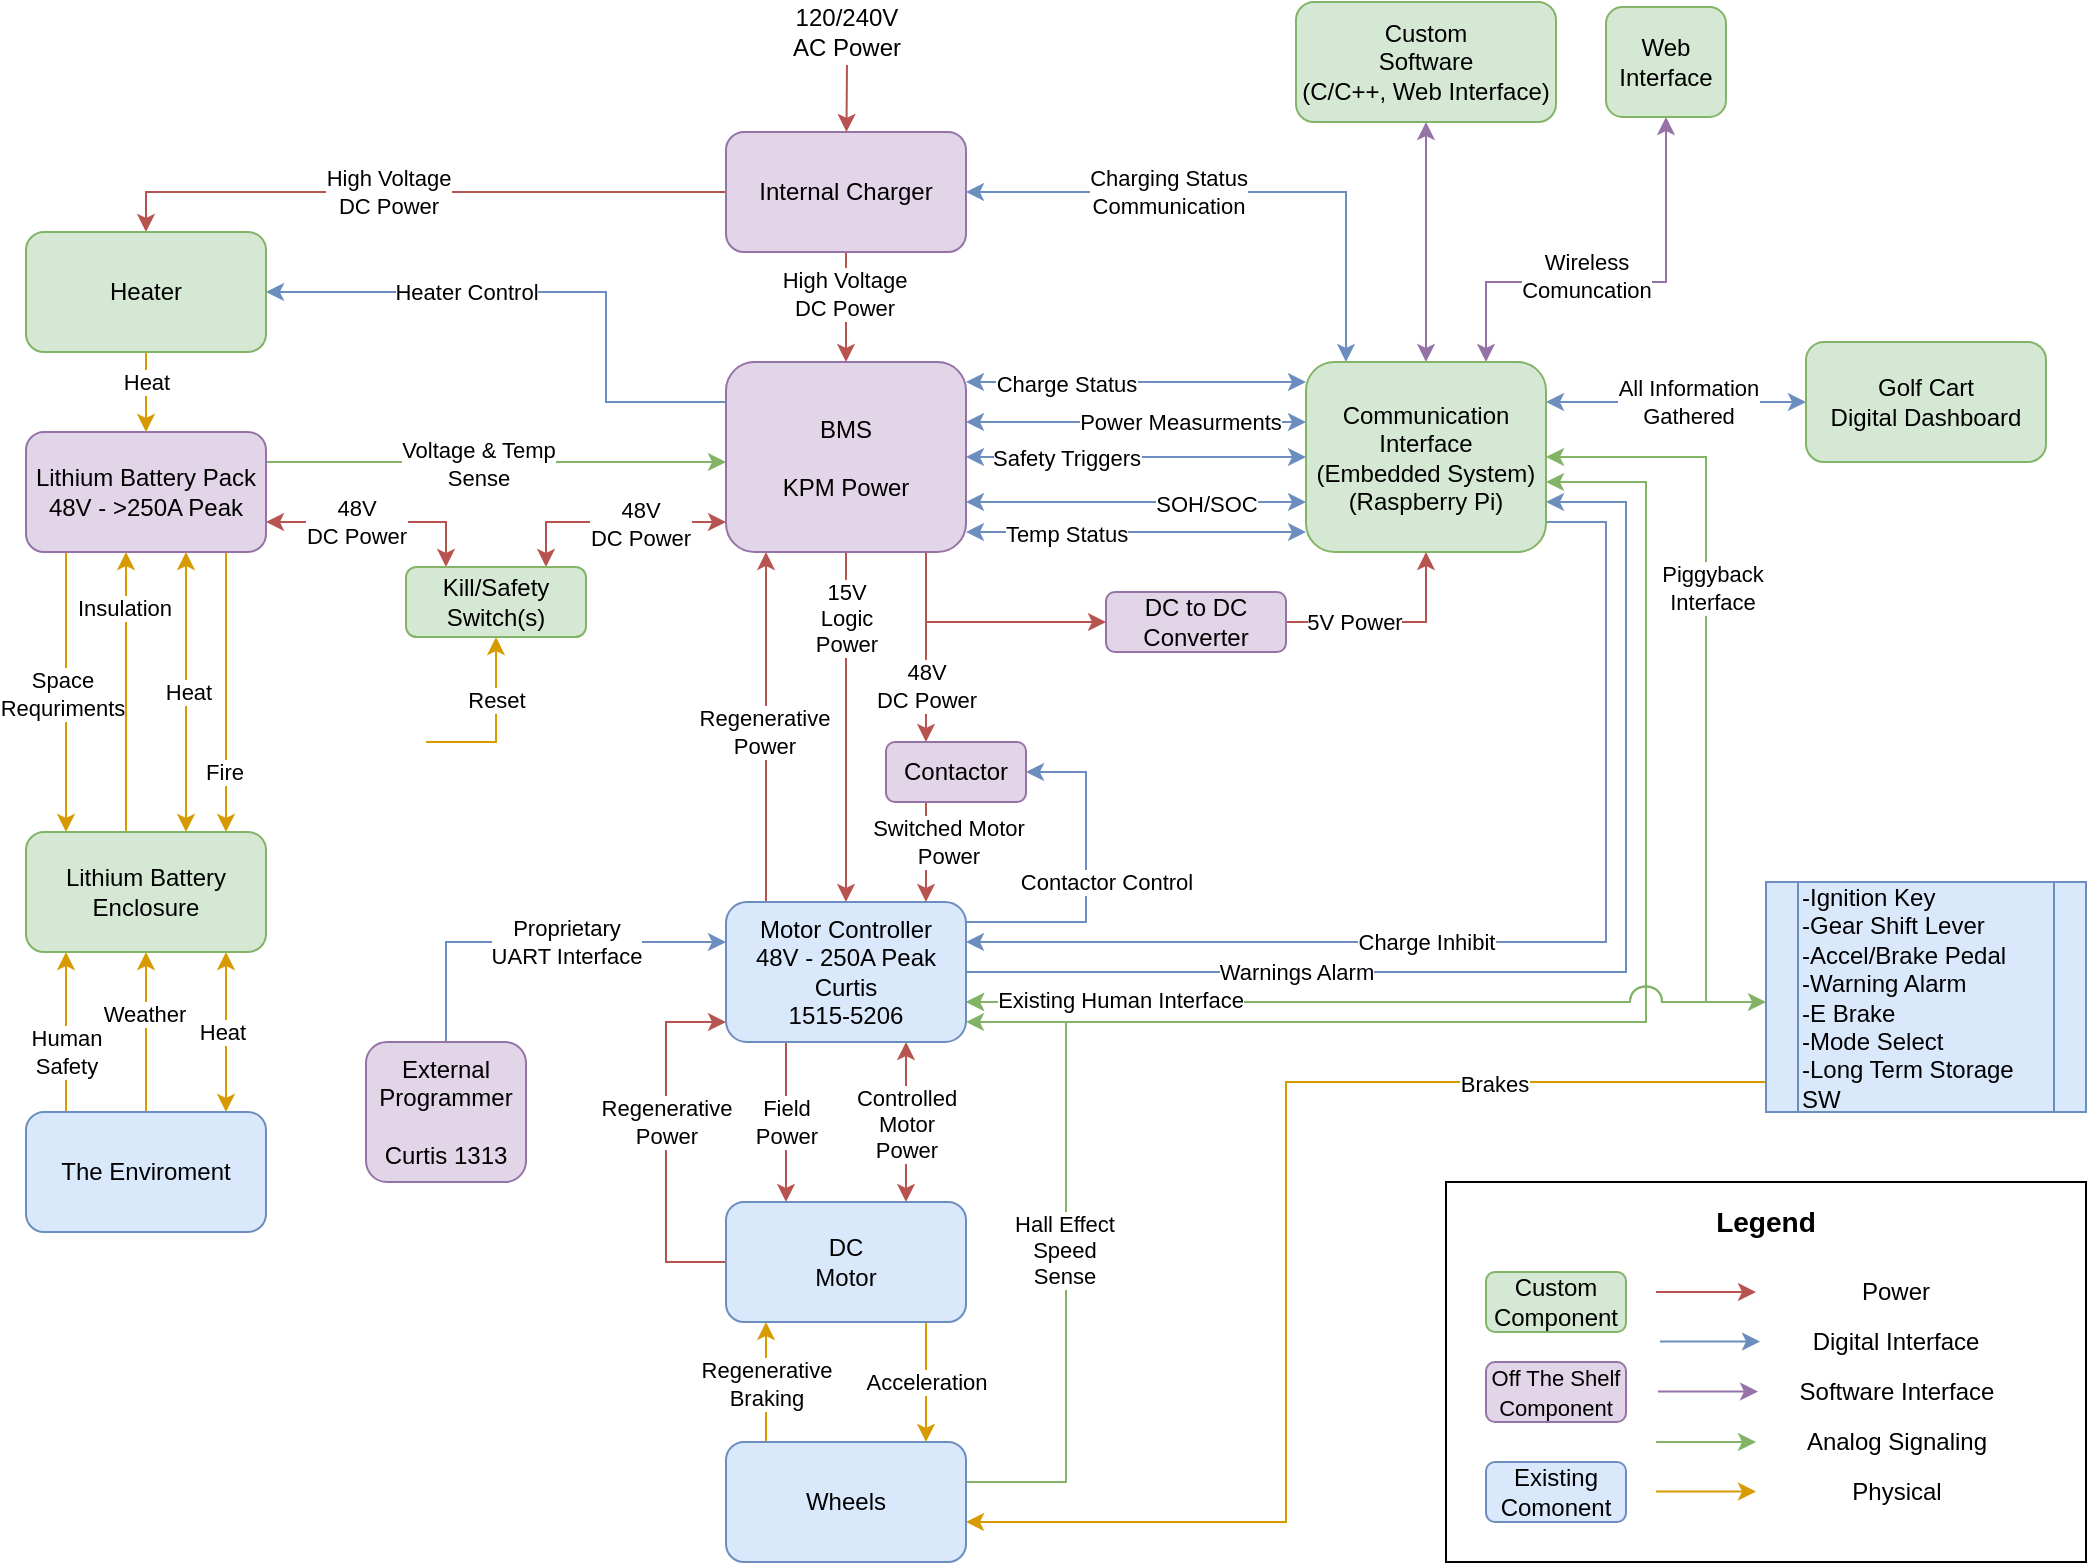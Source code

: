 <mxfile version="13.7.7" type="github">
  <diagram id="ME-UoCXOoVdlkanik7TO" name="Page-1">
    <mxGraphModel dx="1301" dy="871" grid="1" gridSize="10" guides="1" tooltips="1" connect="1" arrows="1" fold="1" page="1" pageScale="1" pageWidth="1100" pageHeight="850" math="0" shadow="0">
      <root>
        <mxCell id="0" />
        <mxCell id="1" parent="0" />
        <mxCell id="QsVYwnMpYBv8_TJirFqX-5" style="edgeStyle=orthogonalEdgeStyle;rounded=0;orthogonalLoop=1;jettySize=auto;html=1;startArrow=none;startFill=0;endArrow=classic;endFill=1;fillColor=#d5e8d4;strokeColor=#82b366;jumpStyle=arc;" parent="1" source="EkQ5oIYSsCIHXngzsfxw-46" target="GSqG7k4U5jTujWrdJpg2-13" edge="1">
          <mxGeometry relative="1" as="geometry">
            <Array as="points">
              <mxPoint x="590" y="810" />
              <mxPoint x="590" y="580" />
              <mxPoint x="880" y="580" />
              <mxPoint x="880" y="310" />
            </Array>
          </mxGeometry>
        </mxCell>
        <mxCell id="GSqG7k4U5jTujWrdJpg2-3" style="edgeStyle=orthogonalEdgeStyle;rounded=0;orthogonalLoop=1;jettySize=auto;html=1;startArrow=classic;startFill=1;fillColor=#f8cecc;strokeColor=#b85450;" parent="1" source="GSqG7k4U5jTujWrdJpg2-1" target="GSqG7k4U5jTujWrdJpg2-65" edge="1">
          <mxGeometry relative="1" as="geometry">
            <Array as="points">
              <mxPoint x="280" y="330" />
            </Array>
          </mxGeometry>
        </mxCell>
        <mxCell id="GSqG7k4U5jTujWrdJpg2-4" value="&lt;div&gt;48V&lt;/div&gt;&lt;div&gt;DC Power&lt;/div&gt;" style="edgeLabel;html=1;align=center;verticalAlign=middle;resizable=0;points=[];" parent="GSqG7k4U5jTujWrdJpg2-3" vertex="1" connectable="0">
          <mxGeometry x="-0.104" relative="1" as="geometry">
            <mxPoint x="-5.6" as="offset" />
          </mxGeometry>
        </mxCell>
        <mxCell id="GSqG7k4U5jTujWrdJpg2-5" style="edgeStyle=orthogonalEdgeStyle;rounded=0;orthogonalLoop=1;jettySize=auto;html=1;fillColor=#d5e8d4;strokeColor=#82b366;" parent="1" source="GSqG7k4U5jTujWrdJpg2-1" target="GSqG7k4U5jTujWrdJpg2-2" edge="1">
          <mxGeometry relative="1" as="geometry">
            <Array as="points">
              <mxPoint x="230" y="300" />
              <mxPoint x="230" y="300" />
            </Array>
            <mxPoint x="170" y="300" as="sourcePoint" />
            <mxPoint x="460" y="300" as="targetPoint" />
          </mxGeometry>
        </mxCell>
        <mxCell id="GSqG7k4U5jTujWrdJpg2-6" value="&lt;div&gt;Voltage &amp;amp; Temp &lt;br&gt;&lt;/div&gt;&lt;div&gt;Sense&lt;/div&gt;" style="edgeLabel;html=1;align=center;verticalAlign=middle;resizable=0;points=[];" parent="GSqG7k4U5jTujWrdJpg2-5" vertex="1" connectable="0">
          <mxGeometry x="-0.21" y="-1" relative="1" as="geometry">
            <mxPoint x="14.57" as="offset" />
          </mxGeometry>
        </mxCell>
        <mxCell id="GSqG7k4U5jTujWrdJpg2-7" style="edgeStyle=orthogonalEdgeStyle;rounded=0;orthogonalLoop=1;jettySize=auto;html=1;fillColor=#ffe6cc;strokeColor=#d79b00;startArrow=classic;startFill=1;" parent="1" source="GSqG7k4U5jTujWrdJpg2-1" target="GSqG7k4U5jTujWrdJpg2-11" edge="1">
          <mxGeometry relative="1" as="geometry">
            <mxPoint x="200" y="495" as="targetPoint" />
            <Array as="points">
              <mxPoint x="150" y="435" />
              <mxPoint x="150" y="435" />
            </Array>
          </mxGeometry>
        </mxCell>
        <mxCell id="GSqG7k4U5jTujWrdJpg2-8" value="Heat" style="edgeLabel;html=1;align=center;verticalAlign=middle;resizable=0;points=[];" parent="GSqG7k4U5jTujWrdJpg2-7" vertex="1" connectable="0">
          <mxGeometry x="-0.379" y="1" relative="1" as="geometry">
            <mxPoint y="26.57" as="offset" />
          </mxGeometry>
        </mxCell>
        <mxCell id="GSqG7k4U5jTujWrdJpg2-9" style="edgeStyle=orthogonalEdgeStyle;rounded=0;orthogonalLoop=1;jettySize=auto;html=1;fillColor=#ffe6cc;strokeColor=#d79b00;" parent="1" source="GSqG7k4U5jTujWrdJpg2-1" target="GSqG7k4U5jTujWrdJpg2-11" edge="1">
          <mxGeometry relative="1" as="geometry">
            <mxPoint x="100" y="475" as="targetPoint" />
            <Array as="points">
              <mxPoint x="90" y="435" />
              <mxPoint x="90" y="435" />
            </Array>
          </mxGeometry>
        </mxCell>
        <mxCell id="GSqG7k4U5jTujWrdJpg2-10" value="&lt;div&gt;Space&lt;/div&gt;&lt;div&gt;Requriments&lt;br&gt;&lt;/div&gt;" style="edgeLabel;html=1;align=center;verticalAlign=middle;resizable=0;points=[];" parent="GSqG7k4U5jTujWrdJpg2-9" vertex="1" connectable="0">
          <mxGeometry x="-0.689" y="-2" relative="1" as="geometry">
            <mxPoint y="48.29" as="offset" />
          </mxGeometry>
        </mxCell>
        <mxCell id="GSqG7k4U5jTujWrdJpg2-17" style="edgeStyle=orthogonalEdgeStyle;rounded=0;orthogonalLoop=1;jettySize=auto;html=1;startArrow=classic;startFill=1;endArrow=none;endFill=0;fillColor=#ffe6cc;strokeColor=#d79b00;" parent="1" source="GSqG7k4U5jTujWrdJpg2-1" target="GSqG7k4U5jTujWrdJpg2-11" edge="1">
          <mxGeometry relative="1" as="geometry">
            <Array as="points">
              <mxPoint x="120" y="445" />
              <mxPoint x="120" y="445" />
            </Array>
          </mxGeometry>
        </mxCell>
        <mxCell id="GSqG7k4U5jTujWrdJpg2-18" value="Insulation" style="edgeLabel;html=1;align=center;verticalAlign=middle;resizable=0;points=[];" parent="GSqG7k4U5jTujWrdJpg2-17" vertex="1" connectable="0">
          <mxGeometry x="-0.604" y="-1" relative="1" as="geometry">
            <mxPoint as="offset" />
          </mxGeometry>
        </mxCell>
        <mxCell id="3xZZkQ_043mxK-w47PND-4" style="edgeStyle=orthogonalEdgeStyle;rounded=0;orthogonalLoop=1;jettySize=auto;html=1;fillColor=#ffe6cc;strokeColor=#d79b00;" parent="1" source="GSqG7k4U5jTujWrdJpg2-1" target="GSqG7k4U5jTujWrdJpg2-11" edge="1">
          <mxGeometry relative="1" as="geometry">
            <Array as="points">
              <mxPoint x="170" y="425" />
              <mxPoint x="170" y="425" />
            </Array>
          </mxGeometry>
        </mxCell>
        <mxCell id="3xZZkQ_043mxK-w47PND-5" value="Fire" style="edgeLabel;html=1;align=center;verticalAlign=middle;resizable=0;points=[];" parent="3xZZkQ_043mxK-w47PND-4" vertex="1" connectable="0">
          <mxGeometry x="0.674" y="-1" relative="1" as="geometry">
            <mxPoint y="-7.5" as="offset" />
          </mxGeometry>
        </mxCell>
        <mxCell id="GSqG7k4U5jTujWrdJpg2-1" value="&lt;div&gt;Lithium Battery Pack&lt;/div&gt;&lt;div&gt;48V - &amp;gt;250A Peak&lt;br&gt;&lt;/div&gt;" style="rounded=1;whiteSpace=wrap;html=1;fillColor=#e1d5e7;strokeColor=#9673a6;" parent="1" vertex="1">
          <mxGeometry x="70" y="285" width="120" height="60" as="geometry" />
        </mxCell>
        <mxCell id="GSqG7k4U5jTujWrdJpg2-15" style="edgeStyle=orthogonalEdgeStyle;rounded=0;orthogonalLoop=1;jettySize=auto;html=1;startArrow=classic;startFill=1;fillColor=#dae8fc;strokeColor=#6c8ebf;" parent="1" source="GSqG7k4U5jTujWrdJpg2-2" target="GSqG7k4U5jTujWrdJpg2-13" edge="1">
          <mxGeometry relative="1" as="geometry">
            <Array as="points">
              <mxPoint x="650" y="260" />
              <mxPoint x="650" y="260" />
            </Array>
          </mxGeometry>
        </mxCell>
        <mxCell id="GSqG7k4U5jTujWrdJpg2-16" value="&lt;div&gt;Charge Status&lt;/div&gt;" style="edgeLabel;html=1;align=center;verticalAlign=middle;resizable=0;points=[];" parent="GSqG7k4U5jTujWrdJpg2-15" vertex="1" connectable="0">
          <mxGeometry x="-0.076" y="-1" relative="1" as="geometry">
            <mxPoint x="-28.5" as="offset" />
          </mxGeometry>
        </mxCell>
        <mxCell id="GSqG7k4U5jTujWrdJpg2-59" style="edgeStyle=orthogonalEdgeStyle;rounded=0;orthogonalLoop=1;jettySize=auto;html=1;startArrow=none;startFill=0;endArrow=classic;endFill=1;fillColor=#f8cecc;strokeColor=#b85450;" parent="1" source="GSqG7k4U5jTujWrdJpg2-2" target="GSqG7k4U5jTujWrdJpg2-57" edge="1">
          <mxGeometry relative="1" as="geometry">
            <Array as="points">
              <mxPoint x="520" y="380" />
            </Array>
          </mxGeometry>
        </mxCell>
        <mxCell id="EkQ5oIYSsCIHXngzsfxw-8" style="edgeStyle=orthogonalEdgeStyle;rounded=0;orthogonalLoop=1;jettySize=auto;html=1;startArrow=classic;startFill=1;fillColor=#dae8fc;strokeColor=#6c8ebf;" parent="1" source="GSqG7k4U5jTujWrdJpg2-2" target="GSqG7k4U5jTujWrdJpg2-13" edge="1">
          <mxGeometry relative="1" as="geometry">
            <Array as="points">
              <mxPoint x="610" y="280" />
              <mxPoint x="610" y="280" />
            </Array>
          </mxGeometry>
        </mxCell>
        <mxCell id="EkQ5oIYSsCIHXngzsfxw-9" value="Power Measurments" style="edgeLabel;html=1;align=center;verticalAlign=middle;resizable=0;points=[];" parent="EkQ5oIYSsCIHXngzsfxw-8" vertex="1" connectable="0">
          <mxGeometry x="0.141" relative="1" as="geometry">
            <mxPoint x="10" as="offset" />
          </mxGeometry>
        </mxCell>
        <mxCell id="EkQ5oIYSsCIHXngzsfxw-10" style="edgeStyle=orthogonalEdgeStyle;rounded=0;orthogonalLoop=1;jettySize=auto;html=1;startArrow=classic;startFill=1;fillColor=#dae8fc;strokeColor=#6c8ebf;" parent="1" source="GSqG7k4U5jTujWrdJpg2-2" target="GSqG7k4U5jTujWrdJpg2-13" edge="1">
          <mxGeometry relative="1" as="geometry">
            <Array as="points">
              <mxPoint x="640" y="298" />
              <mxPoint x="640" y="298" />
            </Array>
          </mxGeometry>
        </mxCell>
        <mxCell id="EkQ5oIYSsCIHXngzsfxw-11" value="Safety Triggers" style="edgeLabel;html=1;align=center;verticalAlign=middle;resizable=0;points=[];" parent="EkQ5oIYSsCIHXngzsfxw-10" vertex="1" connectable="0">
          <mxGeometry x="0.647" y="72" relative="1" as="geometry">
            <mxPoint x="-90" y="72" as="offset" />
          </mxGeometry>
        </mxCell>
        <mxCell id="EkQ5oIYSsCIHXngzsfxw-14" style="edgeStyle=orthogonalEdgeStyle;rounded=0;orthogonalLoop=1;jettySize=auto;html=1;startArrow=classic;startFill=1;fillColor=#dae8fc;strokeColor=#6c8ebf;" parent="1" source="GSqG7k4U5jTujWrdJpg2-2" target="GSqG7k4U5jTujWrdJpg2-13" edge="1">
          <mxGeometry relative="1" as="geometry">
            <Array as="points">
              <mxPoint x="630" y="335" />
              <mxPoint x="630" y="335" />
            </Array>
          </mxGeometry>
        </mxCell>
        <mxCell id="EkQ5oIYSsCIHXngzsfxw-15" value="Temp Status" style="edgeLabel;html=1;align=center;verticalAlign=middle;resizable=0;points=[];" parent="EkQ5oIYSsCIHXngzsfxw-14" vertex="1" connectable="0">
          <mxGeometry x="0.059" y="-53" relative="1" as="geometry">
            <mxPoint x="-40" y="-52" as="offset" />
          </mxGeometry>
        </mxCell>
        <mxCell id="QsVYwnMpYBv8_TJirFqX-13" style="edgeStyle=orthogonalEdgeStyle;rounded=0;jumpStyle=arc;orthogonalLoop=1;jettySize=auto;html=1;startArrow=none;startFill=0;endArrow=classic;endFill=1;fillColor=#f8cecc;strokeColor=#b85450;" parent="1" source="GSqG7k4U5jTujWrdJpg2-2" target="GSqG7k4U5jTujWrdJpg2-23" edge="1">
          <mxGeometry relative="1" as="geometry">
            <Array as="points">
              <mxPoint x="480" y="420" />
              <mxPoint x="480" y="420" />
            </Array>
          </mxGeometry>
        </mxCell>
        <mxCell id="QsVYwnMpYBv8_TJirFqX-14" value="&lt;div&gt;15V&lt;br&gt;&lt;/div&gt;&lt;div&gt;Logic&lt;/div&gt;&lt;div&gt;Power&lt;br&gt;&lt;/div&gt;" style="edgeLabel;html=1;align=center;verticalAlign=middle;resizable=0;points=[];" parent="QsVYwnMpYBv8_TJirFqX-13" vertex="1" connectable="0">
          <mxGeometry x="0.253" y="-1" relative="1" as="geometry">
            <mxPoint x="1" y="-77" as="offset" />
          </mxGeometry>
        </mxCell>
        <mxCell id="QsVYwnMpYBv8_TJirFqX-25" style="edgeStyle=orthogonalEdgeStyle;rounded=0;jumpStyle=arc;orthogonalLoop=1;jettySize=auto;html=1;startArrow=none;startFill=0;endArrow=classic;endFill=1;fillColor=#dae8fc;strokeColor=#6c8ebf;" parent="1" source="GSqG7k4U5jTujWrdJpg2-2" target="3xZZkQ_043mxK-w47PND-6" edge="1">
          <mxGeometry relative="1" as="geometry">
            <Array as="points">
              <mxPoint x="360" y="270" />
              <mxPoint x="360" y="215" />
            </Array>
          </mxGeometry>
        </mxCell>
        <mxCell id="QsVYwnMpYBv8_TJirFqX-26" value="Heater Control" style="edgeLabel;html=1;align=center;verticalAlign=middle;resizable=0;points=[];" parent="QsVYwnMpYBv8_TJirFqX-25" vertex="1" connectable="0">
          <mxGeometry x="-0.081" y="-1" relative="1" as="geometry">
            <mxPoint x="-54" y="1" as="offset" />
          </mxGeometry>
        </mxCell>
        <mxCell id="GSqG7k4U5jTujWrdJpg2-2" value="&lt;div&gt;BMS&lt;/div&gt;&lt;div&gt;&lt;br&gt;&lt;/div&gt;&lt;div&gt;KPM Power&lt;br&gt;&lt;/div&gt;" style="rounded=1;whiteSpace=wrap;html=1;fillColor=#e1d5e7;strokeColor=#9673a6;" parent="1" vertex="1">
          <mxGeometry x="420" y="250" width="120" height="95" as="geometry" />
        </mxCell>
        <mxCell id="GSqG7k4U5jTujWrdJpg2-61" style="edgeStyle=orthogonalEdgeStyle;rounded=0;orthogonalLoop=1;jettySize=auto;html=1;startArrow=classic;startFill=1;endArrow=classic;endFill=1;fillColor=#ffe6cc;strokeColor=#d79b00;" parent="1" source="GSqG7k4U5jTujWrdJpg2-11" target="GSqG7k4U5jTujWrdJpg2-60" edge="1">
          <mxGeometry relative="1" as="geometry">
            <Array as="points">
              <mxPoint x="170" y="585" />
              <mxPoint x="170" y="585" />
            </Array>
          </mxGeometry>
        </mxCell>
        <mxCell id="GSqG7k4U5jTujWrdJpg2-62" value="Heat" style="edgeLabel;html=1;align=center;verticalAlign=middle;resizable=0;points=[];" parent="GSqG7k4U5jTujWrdJpg2-61" vertex="1" connectable="0">
          <mxGeometry x="0.254" y="-2" relative="1" as="geometry">
            <mxPoint y="-10.34" as="offset" />
          </mxGeometry>
        </mxCell>
        <mxCell id="GSqG7k4U5jTujWrdJpg2-11" value="&lt;div&gt;Lithium Battery&lt;/div&gt;&lt;div&gt;Enclosure&lt;br&gt;&lt;/div&gt;" style="rounded=1;whiteSpace=wrap;html=1;fillColor=#d5e8d4;strokeColor=#82b366;" parent="1" vertex="1">
          <mxGeometry x="70" y="485" width="120" height="60" as="geometry" />
        </mxCell>
        <mxCell id="GSqG7k4U5jTujWrdJpg2-14" style="edgeStyle=orthogonalEdgeStyle;rounded=0;orthogonalLoop=1;jettySize=auto;html=1;fillColor=#f8cecc;strokeColor=#b85450;" parent="1" source="GSqG7k4U5jTujWrdJpg2-12" target="GSqG7k4U5jTujWrdJpg2-2" edge="1">
          <mxGeometry relative="1" as="geometry" />
        </mxCell>
        <mxCell id="GSqG7k4U5jTujWrdJpg2-19" value="&lt;div&gt;High Voltage&lt;/div&gt;&lt;div&gt;DC Power&lt;/div&gt;" style="edgeLabel;html=1;align=center;verticalAlign=middle;resizable=0;points=[];" parent="GSqG7k4U5jTujWrdJpg2-14" vertex="1" connectable="0">
          <mxGeometry x="-0.235" y="-1" relative="1" as="geometry">
            <mxPoint as="offset" />
          </mxGeometry>
        </mxCell>
        <mxCell id="GSqG7k4U5jTujWrdJpg2-30" style="edgeStyle=orthogonalEdgeStyle;rounded=0;orthogonalLoop=1;jettySize=auto;html=1;startArrow=classic;startFill=1;endArrow=classic;endFill=1;fillColor=#dae8fc;strokeColor=#6c8ebf;" parent="1" source="GSqG7k4U5jTujWrdJpg2-12" target="GSqG7k4U5jTujWrdJpg2-13" edge="1">
          <mxGeometry relative="1" as="geometry">
            <Array as="points">
              <mxPoint x="730" y="165" />
            </Array>
          </mxGeometry>
        </mxCell>
        <mxCell id="GSqG7k4U5jTujWrdJpg2-31" value="&lt;div&gt;Charging Status&lt;/div&gt;&lt;div&gt;Communication&lt;br&gt;&lt;/div&gt;" style="edgeLabel;html=1;align=center;verticalAlign=middle;resizable=0;points=[];" parent="GSqG7k4U5jTujWrdJpg2-30" vertex="1" connectable="0">
          <mxGeometry x="-0.264" relative="1" as="geometry">
            <mxPoint as="offset" />
          </mxGeometry>
        </mxCell>
        <mxCell id="3xZZkQ_043mxK-w47PND-7" style="edgeStyle=orthogonalEdgeStyle;rounded=0;orthogonalLoop=1;jettySize=auto;html=1;entryX=0.5;entryY=0;entryDx=0;entryDy=0;fillColor=#f8cecc;strokeColor=#b85450;" parent="1" source="GSqG7k4U5jTujWrdJpg2-12" target="3xZZkQ_043mxK-w47PND-6" edge="1">
          <mxGeometry relative="1" as="geometry" />
        </mxCell>
        <mxCell id="3xZZkQ_043mxK-w47PND-10" value="&lt;div&gt;High Voltage&lt;/div&gt;&lt;div&gt;DC Power&lt;br&gt;&lt;/div&gt;" style="edgeLabel;html=1;align=center;verticalAlign=middle;resizable=0;points=[];" parent="3xZZkQ_043mxK-w47PND-7" vertex="1" connectable="0">
          <mxGeometry x="0.093" relative="1" as="geometry">
            <mxPoint as="offset" />
          </mxGeometry>
        </mxCell>
        <mxCell id="GSqG7k4U5jTujWrdJpg2-12" value="&lt;div&gt;Internal Charger&lt;/div&gt;" style="rounded=1;whiteSpace=wrap;html=1;fillColor=#e1d5e7;strokeColor=#9673a6;glass=0;sketch=0;" parent="1" vertex="1">
          <mxGeometry x="420" y="135" width="120" height="60" as="geometry" />
        </mxCell>
        <mxCell id="GSqG7k4U5jTujWrdJpg2-21" style="edgeStyle=orthogonalEdgeStyle;rounded=0;orthogonalLoop=1;jettySize=auto;html=1;startArrow=none;startFill=0;endArrow=classic;endFill=1;fillColor=#dae8fc;strokeColor=#6c8ebf;" parent="1" source="GSqG7k4U5jTujWrdJpg2-13" target="GSqG7k4U5jTujWrdJpg2-23" edge="1">
          <mxGeometry relative="1" as="geometry">
            <Array as="points">
              <mxPoint x="860" y="330" />
              <mxPoint x="860" y="540" />
            </Array>
            <mxPoint x="960" y="260" as="targetPoint" />
          </mxGeometry>
        </mxCell>
        <mxCell id="GSqG7k4U5jTujWrdJpg2-22" value="&lt;div&gt;Charge Inhibit&lt;br&gt;&lt;/div&gt;" style="edgeLabel;html=1;align=center;verticalAlign=middle;resizable=0;points=[];" parent="GSqG7k4U5jTujWrdJpg2-21" vertex="1" connectable="0">
          <mxGeometry x="-0.086" relative="1" as="geometry">
            <mxPoint x="-74.14" y="-0.03" as="offset" />
          </mxGeometry>
        </mxCell>
        <mxCell id="GSqG7k4U5jTujWrdJpg2-38" style="edgeStyle=orthogonalEdgeStyle;rounded=0;orthogonalLoop=1;jettySize=auto;html=1;startArrow=classic;startFill=1;endArrow=classic;endFill=1;fillColor=#e1d5e7;strokeColor=#9673a6;" parent="1" source="GSqG7k4U5jTujWrdJpg2-13" target="GSqG7k4U5jTujWrdJpg2-39" edge="1">
          <mxGeometry relative="1" as="geometry">
            <mxPoint x="770" y="105" as="targetPoint" />
            <Array as="points">
              <mxPoint x="770" y="235" />
              <mxPoint x="770" y="235" />
            </Array>
          </mxGeometry>
        </mxCell>
        <mxCell id="EkQ5oIYSsCIHXngzsfxw-12" style="edgeStyle=orthogonalEdgeStyle;rounded=0;orthogonalLoop=1;jettySize=auto;html=1;startArrow=classic;startFill=1;fillColor=#dae8fc;strokeColor=#6c8ebf;" parent="1" source="GSqG7k4U5jTujWrdJpg2-13" target="GSqG7k4U5jTujWrdJpg2-2" edge="1">
          <mxGeometry relative="1" as="geometry">
            <Array as="points">
              <mxPoint x="630" y="320" />
              <mxPoint x="630" y="320" />
            </Array>
          </mxGeometry>
        </mxCell>
        <mxCell id="EkQ5oIYSsCIHXngzsfxw-13" value="SOH/SOC" style="edgeLabel;html=1;align=center;verticalAlign=middle;resizable=0;points=[];" parent="EkQ5oIYSsCIHXngzsfxw-12" vertex="1" connectable="0">
          <mxGeometry x="0.218" y="1" relative="1" as="geometry">
            <mxPoint x="53.5" as="offset" />
          </mxGeometry>
        </mxCell>
        <mxCell id="EkQ5oIYSsCIHXngzsfxw-21" style="edgeStyle=orthogonalEdgeStyle;rounded=0;orthogonalLoop=1;jettySize=auto;html=1;startArrow=classic;startFill=1;fillColor=#dae8fc;strokeColor=#6c8ebf;endArrow=none;endFill=0;" parent="1" source="GSqG7k4U5jTujWrdJpg2-13" target="GSqG7k4U5jTujWrdJpg2-23" edge="1">
          <mxGeometry relative="1" as="geometry">
            <Array as="points">
              <mxPoint x="870" y="320" />
              <mxPoint x="870" y="555" />
            </Array>
            <mxPoint x="960" y="280" as="targetPoint" />
          </mxGeometry>
        </mxCell>
        <mxCell id="EkQ5oIYSsCIHXngzsfxw-22" value="Warnings Alarm" style="edgeLabel;html=1;align=center;verticalAlign=middle;resizable=0;points=[];" parent="EkQ5oIYSsCIHXngzsfxw-21" vertex="1" connectable="0">
          <mxGeometry x="0.231" relative="1" as="geometry">
            <mxPoint x="-67.72" as="offset" />
          </mxGeometry>
        </mxCell>
        <mxCell id="QsVYwnMpYBv8_TJirFqX-15" style="edgeStyle=orthogonalEdgeStyle;rounded=0;jumpStyle=arc;orthogonalLoop=1;jettySize=auto;html=1;startArrow=classic;startFill=1;endArrow=classic;endFill=1;fillColor=#e1d5e7;strokeColor=#9673a6;" parent="1" source="GSqG7k4U5jTujWrdJpg2-13" target="QsVYwnMpYBv8_TJirFqX-16" edge="1">
          <mxGeometry relative="1" as="geometry">
            <mxPoint x="810" y="150" as="targetPoint" />
            <Array as="points">
              <mxPoint x="800" y="210" />
              <mxPoint x="890" y="210" />
            </Array>
          </mxGeometry>
        </mxCell>
        <mxCell id="QsVYwnMpYBv8_TJirFqX-17" value="&lt;div&gt;Wireless&lt;/div&gt;&lt;div&gt;Comuncation&lt;br&gt;&lt;/div&gt;" style="edgeLabel;html=1;align=center;verticalAlign=middle;resizable=0;points=[];" parent="QsVYwnMpYBv8_TJirFqX-15" vertex="1" connectable="0">
          <mxGeometry x="-0.225" y="3" relative="1" as="geometry">
            <mxPoint x="7.53" as="offset" />
          </mxGeometry>
        </mxCell>
        <mxCell id="QsVYwnMpYBv8_TJirFqX-23" style="edgeStyle=orthogonalEdgeStyle;rounded=0;jumpStyle=arc;orthogonalLoop=1;jettySize=auto;html=1;startArrow=classic;startFill=1;endArrow=classic;endFill=1;fillColor=#d5e8d4;strokeColor=#82b366;jumpSize=16;" parent="1" source="GSqG7k4U5jTujWrdJpg2-13" target="GSqG7k4U5jTujWrdJpg2-23" edge="1">
          <mxGeometry relative="1" as="geometry">
            <Array as="points">
              <mxPoint x="910" y="297" />
              <mxPoint x="910" y="570" />
            </Array>
          </mxGeometry>
        </mxCell>
        <mxCell id="QsVYwnMpYBv8_TJirFqX-24" value="&lt;div&gt;Piggyback&lt;/div&gt;&lt;div&gt;Interface&lt;br&gt;&lt;/div&gt;" style="edgeLabel;html=1;align=center;verticalAlign=middle;resizable=0;points=[];" parent="QsVYwnMpYBv8_TJirFqX-23" vertex="1" connectable="0">
          <mxGeometry x="-0.138" y="1" relative="1" as="geometry">
            <mxPoint x="1.72" y="-166.71" as="offset" />
          </mxGeometry>
        </mxCell>
        <mxCell id="QsVYwnMpYBv8_TJirFqX-27" style="edgeStyle=orthogonalEdgeStyle;rounded=0;jumpStyle=arc;orthogonalLoop=1;jettySize=auto;html=1;startArrow=classic;startFill=1;endArrow=classic;endFill=1;fillColor=#dae8fc;strokeColor=#6c8ebf;" parent="1" source="GSqG7k4U5jTujWrdJpg2-13" target="QsVYwnMpYBv8_TJirFqX-28" edge="1">
          <mxGeometry relative="1" as="geometry">
            <mxPoint x="960" y="270" as="targetPoint" />
            <Array as="points">
              <mxPoint x="870" y="270" />
              <mxPoint x="870" y="270" />
            </Array>
          </mxGeometry>
        </mxCell>
        <mxCell id="QsVYwnMpYBv8_TJirFqX-30" value="&lt;div&gt;All Information&lt;/div&gt;&lt;div&gt;Gathered&lt;br&gt;&lt;/div&gt;" style="edgeLabel;html=1;align=center;verticalAlign=middle;resizable=0;points=[];" parent="QsVYwnMpYBv8_TJirFqX-27" vertex="1" connectable="0">
          <mxGeometry x="-0.303" y="-2" relative="1" as="geometry">
            <mxPoint x="25" y="-2" as="offset" />
          </mxGeometry>
        </mxCell>
        <mxCell id="GSqG7k4U5jTujWrdJpg2-13" value="&lt;div&gt;Communication Interface&lt;/div&gt;&lt;div&gt;(Embedded System)&lt;/div&gt;&lt;div&gt;(Raspberry Pi) &lt;br&gt;&lt;/div&gt;" style="rounded=1;whiteSpace=wrap;html=1;fillColor=#d5e8d4;strokeColor=#82b366;" parent="1" vertex="1">
          <mxGeometry x="710" y="250" width="120" height="95" as="geometry" />
        </mxCell>
        <mxCell id="GSqG7k4U5jTujWrdJpg2-24" style="edgeStyle=orthogonalEdgeStyle;rounded=0;orthogonalLoop=1;jettySize=auto;html=1;startArrow=classic;startFill=1;endArrow=none;endFill=0;fillColor=#f8cecc;strokeColor=#b85450;" parent="1" source="QsVYwnMpYBv8_TJirFqX-10" edge="1">
          <mxGeometry relative="1" as="geometry">
            <Array as="points">
              <mxPoint x="520" y="430" />
              <mxPoint x="520" y="430" />
            </Array>
            <mxPoint x="520" y="460" as="sourcePoint" />
            <mxPoint x="520" y="380" as="targetPoint" />
          </mxGeometry>
        </mxCell>
        <mxCell id="GSqG7k4U5jTujWrdJpg2-25" value="&lt;div&gt;48V&lt;/div&gt;&lt;div&gt;DC Power&lt;/div&gt;" style="edgeLabel;html=1;align=center;verticalAlign=middle;resizable=0;points=[];" parent="GSqG7k4U5jTujWrdJpg2-24" vertex="1" connectable="0">
          <mxGeometry x="-0.328" y="3" relative="1" as="geometry">
            <mxPoint x="3" y="-7.86" as="offset" />
          </mxGeometry>
        </mxCell>
        <mxCell id="GSqG7k4U5jTujWrdJpg2-28" value="" style="edgeStyle=orthogonalEdgeStyle;rounded=0;orthogonalLoop=1;jettySize=auto;html=1;startArrow=classic;startFill=1;endArrow=classic;endFill=1;fillColor=#f8cecc;strokeColor=#b85450;" parent="1" source="GSqG7k4U5jTujWrdJpg2-23" target="GSqG7k4U5jTujWrdJpg2-27" edge="1">
          <mxGeometry relative="1" as="geometry">
            <Array as="points">
              <mxPoint x="510" y="660" />
              <mxPoint x="510" y="660" />
            </Array>
          </mxGeometry>
        </mxCell>
        <mxCell id="GSqG7k4U5jTujWrdJpg2-29" value="&lt;div&gt;Controlled&lt;br&gt;&lt;/div&gt;&lt;div&gt;Motor&lt;/div&gt;&lt;div&gt;Power&lt;/div&gt;" style="edgeLabel;html=1;align=center;verticalAlign=middle;resizable=0;points=[];" parent="GSqG7k4U5jTujWrdJpg2-28" vertex="1" connectable="0">
          <mxGeometry x="-0.266" relative="1" as="geometry">
            <mxPoint y="10.86" as="offset" />
          </mxGeometry>
        </mxCell>
        <mxCell id="EkQ5oIYSsCIHXngzsfxw-42" style="edgeStyle=orthogonalEdgeStyle;rounded=0;sketch=0;orthogonalLoop=1;jettySize=auto;html=1;startArrow=none;startFill=0;endArrow=classic;endFill=1;fillColor=#f8cecc;strokeColor=#b85450;" parent="1" source="GSqG7k4U5jTujWrdJpg2-23" target="GSqG7k4U5jTujWrdJpg2-2" edge="1">
          <mxGeometry relative="1" as="geometry">
            <Array as="points">
              <mxPoint x="440" y="400" />
              <mxPoint x="440" y="400" />
            </Array>
          </mxGeometry>
        </mxCell>
        <mxCell id="EkQ5oIYSsCIHXngzsfxw-43" value="&lt;div&gt;Regenerative&lt;/div&gt;&lt;div&gt;Power&lt;br&gt;&lt;/div&gt;" style="edgeLabel;html=1;align=center;verticalAlign=middle;resizable=0;points=[];" parent="EkQ5oIYSsCIHXngzsfxw-42" vertex="1" connectable="0">
          <mxGeometry x="-0.077" y="3" relative="1" as="geometry">
            <mxPoint x="1.97" y="-4.66" as="offset" />
          </mxGeometry>
        </mxCell>
        <mxCell id="QsVYwnMpYBv8_TJirFqX-7" style="edgeStyle=orthogonalEdgeStyle;rounded=0;jumpStyle=arc;orthogonalLoop=1;jettySize=auto;html=1;startArrow=none;startFill=0;endArrow=classic;endFill=1;fillColor=#f8cecc;strokeColor=#b85450;" parent="1" source="GSqG7k4U5jTujWrdJpg2-23" target="GSqG7k4U5jTujWrdJpg2-27" edge="1">
          <mxGeometry relative="1" as="geometry">
            <Array as="points">
              <mxPoint x="450" y="650" />
              <mxPoint x="450" y="650" />
            </Array>
          </mxGeometry>
        </mxCell>
        <mxCell id="QsVYwnMpYBv8_TJirFqX-9" value="&lt;div&gt;Field&lt;/div&gt;&lt;div&gt;Power&lt;/div&gt;" style="edgeLabel;html=1;align=center;verticalAlign=middle;resizable=0;points=[];" parent="QsVYwnMpYBv8_TJirFqX-7" vertex="1" connectable="0">
          <mxGeometry x="-0.36" relative="1" as="geometry">
            <mxPoint y="14.29" as="offset" />
          </mxGeometry>
        </mxCell>
        <mxCell id="QsVYwnMpYBv8_TJirFqX-18" style="edgeStyle=orthogonalEdgeStyle;rounded=0;jumpStyle=arc;orthogonalLoop=1;jettySize=auto;html=1;entryX=1;entryY=0.5;entryDx=0;entryDy=0;startArrow=none;startFill=0;endArrow=classic;endFill=1;fillColor=#dae8fc;strokeColor=#6c8ebf;" parent="1" source="GSqG7k4U5jTujWrdJpg2-23" target="QsVYwnMpYBv8_TJirFqX-10" edge="1">
          <mxGeometry relative="1" as="geometry">
            <Array as="points">
              <mxPoint x="600" y="530" />
              <mxPoint x="600" y="455" />
            </Array>
          </mxGeometry>
        </mxCell>
        <mxCell id="QsVYwnMpYBv8_TJirFqX-19" value="Contactor Control" style="edgeLabel;html=1;align=center;verticalAlign=middle;resizable=0;points=[];" parent="QsVYwnMpYBv8_TJirFqX-18" vertex="1" connectable="0">
          <mxGeometry x="-0.303" y="-2" relative="1" as="geometry">
            <mxPoint x="12.29" y="-22" as="offset" />
          </mxGeometry>
        </mxCell>
        <mxCell id="GSqG7k4U5jTujWrdJpg2-23" value="&lt;div&gt;Motor Controller&lt;/div&gt;&lt;div&gt;48V - 250A Peak&lt;br&gt;&lt;/div&gt;&lt;div&gt;Curtis&lt;/div&gt;&lt;div&gt;1515-5206&lt;br&gt;&lt;/div&gt;" style="rounded=1;whiteSpace=wrap;html=1;fillColor=#dae8fc;strokeColor=#6c8ebf;" parent="1" vertex="1">
          <mxGeometry x="420" y="520" width="120" height="70" as="geometry" />
        </mxCell>
        <mxCell id="EkQ5oIYSsCIHXngzsfxw-36" style="edgeStyle=orthogonalEdgeStyle;rounded=0;sketch=0;orthogonalLoop=1;jettySize=auto;html=1;startArrow=classic;startFill=1;fillColor=#ffe6cc;strokeColor=#d79b00;endArrow=none;endFill=0;" parent="1" source="GSqG7k4U5jTujWrdJpg2-27" target="EkQ5oIYSsCIHXngzsfxw-46" edge="1">
          <mxGeometry relative="1" as="geometry">
            <Array as="points">
              <mxPoint x="440" y="750" />
              <mxPoint x="440" y="750" />
            </Array>
          </mxGeometry>
        </mxCell>
        <mxCell id="EkQ5oIYSsCIHXngzsfxw-40" value="&lt;div&gt;Regenerative&lt;/div&gt;&lt;div&gt;Braking&lt;br&gt;&lt;/div&gt;" style="edgeLabel;html=1;align=center;verticalAlign=middle;resizable=0;points=[];" parent="EkQ5oIYSsCIHXngzsfxw-36" vertex="1" connectable="0">
          <mxGeometry x="-0.245" relative="1" as="geometry">
            <mxPoint y="8" as="offset" />
          </mxGeometry>
        </mxCell>
        <mxCell id="EkQ5oIYSsCIHXngzsfxw-37" style="edgeStyle=orthogonalEdgeStyle;rounded=0;sketch=0;orthogonalLoop=1;jettySize=auto;html=1;startArrow=none;startFill=0;fillColor=#ffe6cc;strokeColor=#d79b00;endArrow=classic;endFill=1;" parent="1" source="GSqG7k4U5jTujWrdJpg2-27" target="EkQ5oIYSsCIHXngzsfxw-46" edge="1">
          <mxGeometry relative="1" as="geometry">
            <Array as="points">
              <mxPoint x="520" y="750" />
              <mxPoint x="520" y="750" />
            </Array>
          </mxGeometry>
        </mxCell>
        <mxCell id="EkQ5oIYSsCIHXngzsfxw-39" value="Acceleration" style="edgeLabel;html=1;align=center;verticalAlign=middle;resizable=0;points=[];" parent="EkQ5oIYSsCIHXngzsfxw-37" vertex="1" connectable="0">
          <mxGeometry x="-0.108" y="-2" relative="1" as="geometry">
            <mxPoint x="1.97" y="3.14" as="offset" />
          </mxGeometry>
        </mxCell>
        <mxCell id="EkQ5oIYSsCIHXngzsfxw-44" style="edgeStyle=orthogonalEdgeStyle;rounded=0;sketch=0;orthogonalLoop=1;jettySize=auto;html=1;startArrow=none;startFill=0;endArrow=classic;endFill=1;fillColor=#f8cecc;strokeColor=#b85450;" parent="1" source="GSqG7k4U5jTujWrdJpg2-27" target="GSqG7k4U5jTujWrdJpg2-23" edge="1">
          <mxGeometry relative="1" as="geometry">
            <Array as="points">
              <mxPoint x="390" y="700" />
              <mxPoint x="390" y="580" />
            </Array>
          </mxGeometry>
        </mxCell>
        <mxCell id="EkQ5oIYSsCIHXngzsfxw-45" value="&lt;div&gt;Regenerative&lt;/div&gt;&lt;div&gt;Power&lt;br&gt;&lt;/div&gt;" style="edgeLabel;html=1;align=center;verticalAlign=middle;resizable=0;points=[];" parent="EkQ5oIYSsCIHXngzsfxw-44" vertex="1" connectable="0">
          <mxGeometry x="0.31" relative="1" as="geometry">
            <mxPoint y="17.57" as="offset" />
          </mxGeometry>
        </mxCell>
        <mxCell id="GSqG7k4U5jTujWrdJpg2-27" value="&lt;div&gt;DC&lt;br&gt;&lt;/div&gt;&lt;div&gt;Motor&lt;/div&gt;" style="rounded=1;whiteSpace=wrap;html=1;fillColor=#dae8fc;strokeColor=#6c8ebf;" parent="1" vertex="1">
          <mxGeometry x="420" y="670" width="120" height="60" as="geometry" />
        </mxCell>
        <mxCell id="EkQ5oIYSsCIHXngzsfxw-30" style="edgeStyle=orthogonalEdgeStyle;rounded=0;orthogonalLoop=1;jettySize=auto;html=1;startArrow=classic;startFill=1;fillColor=#d5e8d4;strokeColor=#82b366;jumpStyle=arc;jumpSize=16;" parent="1" source="GSqG7k4U5jTujWrdJpg2-23" target="EkQ5oIYSsCIHXngzsfxw-29" edge="1">
          <mxGeometry relative="1" as="geometry">
            <mxPoint x="790" y="492.514" as="sourcePoint" />
            <Array as="points">
              <mxPoint x="740" y="570" />
              <mxPoint x="740" y="570" />
            </Array>
          </mxGeometry>
        </mxCell>
        <mxCell id="QsVYwnMpYBv8_TJirFqX-4" value="&lt;div&gt;Existing Human Interface&lt;br&gt;&lt;/div&gt;" style="edgeLabel;html=1;align=center;verticalAlign=middle;resizable=0;points=[];" parent="EkQ5oIYSsCIHXngzsfxw-30" vertex="1" connectable="0">
          <mxGeometry x="-0.355" relative="1" as="geometry">
            <mxPoint x="-52.14" y="-1" as="offset" />
          </mxGeometry>
        </mxCell>
        <mxCell id="GSqG7k4U5jTujWrdJpg2-39" value="&lt;div&gt;Custom&lt;br&gt;&lt;/div&gt;&lt;div&gt;Software&lt;/div&gt;&lt;div&gt;(C/C++, Web Interface)&lt;br&gt;&lt;/div&gt;" style="rounded=1;whiteSpace=wrap;html=1;fillColor=#d5e8d4;strokeColor=#82b366;" parent="1" vertex="1">
          <mxGeometry x="705" y="70" width="130" height="60" as="geometry" />
        </mxCell>
        <mxCell id="GSqG7k4U5jTujWrdJpg2-58" style="edgeStyle=orthogonalEdgeStyle;rounded=0;orthogonalLoop=1;jettySize=auto;html=1;startArrow=none;startFill=0;endArrow=classic;endFill=1;fillColor=#f8cecc;strokeColor=#b85450;" parent="1" source="GSqG7k4U5jTujWrdJpg2-57" target="GSqG7k4U5jTujWrdJpg2-13" edge="1">
          <mxGeometry relative="1" as="geometry">
            <Array as="points">
              <mxPoint x="770" y="380" />
            </Array>
          </mxGeometry>
        </mxCell>
        <mxCell id="3xZZkQ_043mxK-w47PND-1" value="&lt;div&gt;5V Power&lt;br&gt;&lt;/div&gt;" style="edgeLabel;html=1;align=center;verticalAlign=middle;resizable=0;points=[];" parent="GSqG7k4U5jTujWrdJpg2-58" vertex="1" connectable="0">
          <mxGeometry x="-0.082" y="-3" relative="1" as="geometry">
            <mxPoint x="-14" y="-3" as="offset" />
          </mxGeometry>
        </mxCell>
        <mxCell id="GSqG7k4U5jTujWrdJpg2-57" value="&lt;div&gt;DC to DC&lt;/div&gt;&lt;div&gt;Converter&lt;br&gt;&lt;/div&gt;" style="rounded=1;whiteSpace=wrap;html=1;align=center;fillColor=#e1d5e7;strokeColor=#9673a6;" parent="1" vertex="1">
          <mxGeometry x="610" y="365" width="90" height="30" as="geometry" />
        </mxCell>
        <mxCell id="GSqG7k4U5jTujWrdJpg2-63" style="edgeStyle=orthogonalEdgeStyle;rounded=0;orthogonalLoop=1;jettySize=auto;html=1;startArrow=none;startFill=0;endArrow=classic;endFill=1;fillColor=#ffe6cc;strokeColor=#d79b00;" parent="1" source="GSqG7k4U5jTujWrdJpg2-60" target="GSqG7k4U5jTujWrdJpg2-11" edge="1">
          <mxGeometry relative="1" as="geometry">
            <Array as="points">
              <mxPoint x="90" y="575" />
              <mxPoint x="90" y="575" />
            </Array>
          </mxGeometry>
        </mxCell>
        <mxCell id="GSqG7k4U5jTujWrdJpg2-64" value="&lt;div&gt;Human&lt;/div&gt;&lt;div&gt;Safety&lt;br&gt;&lt;/div&gt;" style="edgeLabel;html=1;align=center;verticalAlign=middle;resizable=0;points=[];" parent="GSqG7k4U5jTujWrdJpg2-63" vertex="1" connectable="0">
          <mxGeometry x="0.161" y="-1" relative="1" as="geometry">
            <mxPoint x="-1" y="16.67" as="offset" />
          </mxGeometry>
        </mxCell>
        <mxCell id="3xZZkQ_043mxK-w47PND-2" style="edgeStyle=orthogonalEdgeStyle;rounded=0;orthogonalLoop=1;jettySize=auto;html=1;fillColor=#ffe6cc;strokeColor=#d79b00;" parent="1" source="GSqG7k4U5jTujWrdJpg2-60" target="GSqG7k4U5jTujWrdJpg2-11" edge="1">
          <mxGeometry relative="1" as="geometry" />
        </mxCell>
        <mxCell id="3xZZkQ_043mxK-w47PND-3" value="Weather" style="edgeLabel;html=1;align=center;verticalAlign=middle;resizable=0;points=[];" parent="3xZZkQ_043mxK-w47PND-2" vertex="1" connectable="0">
          <mxGeometry x="0.22" y="1" relative="1" as="geometry">
            <mxPoint as="offset" />
          </mxGeometry>
        </mxCell>
        <mxCell id="GSqG7k4U5jTujWrdJpg2-60" value="The Enviroment" style="rounded=1;whiteSpace=wrap;html=1;fillColor=#dae8fc;strokeColor=#6c8ebf;" parent="1" vertex="1">
          <mxGeometry x="70" y="625" width="120" height="60" as="geometry" />
        </mxCell>
        <mxCell id="GSqG7k4U5jTujWrdJpg2-66" style="edgeStyle=orthogonalEdgeStyle;rounded=0;orthogonalLoop=1;jettySize=auto;html=1;startArrow=classic;startFill=1;endArrow=classic;endFill=1;fillColor=#f8cecc;strokeColor=#b85450;" parent="1" source="GSqG7k4U5jTujWrdJpg2-65" target="GSqG7k4U5jTujWrdJpg2-2" edge="1">
          <mxGeometry relative="1" as="geometry">
            <Array as="points">
              <mxPoint x="330" y="330" />
            </Array>
          </mxGeometry>
        </mxCell>
        <mxCell id="GSqG7k4U5jTujWrdJpg2-67" value="&lt;div&gt;48V&lt;/div&gt;&lt;div&gt;DC Power&lt;/div&gt;" style="edgeLabel;html=1;align=center;verticalAlign=middle;resizable=0;points=[];" parent="GSqG7k4U5jTujWrdJpg2-66" vertex="1" connectable="0">
          <mxGeometry x="0.026" y="-1" relative="1" as="geometry">
            <mxPoint x="11.4" as="offset" />
          </mxGeometry>
        </mxCell>
        <mxCell id="GSqG7k4U5jTujWrdJpg2-65" value="&lt;div&gt;Kill/Safety &lt;br&gt;&lt;/div&gt;&lt;div&gt;Switch(s)&lt;/div&gt;" style="rounded=1;whiteSpace=wrap;html=1;fillColor=#d5e8d4;align=center;strokeColor=#82b366;" parent="1" vertex="1">
          <mxGeometry x="260" y="352.5" width="90" height="35" as="geometry" />
        </mxCell>
        <mxCell id="3xZZkQ_043mxK-w47PND-8" style="edgeStyle=orthogonalEdgeStyle;rounded=0;orthogonalLoop=1;jettySize=auto;html=1;fillColor=#ffe6cc;strokeColor=#d79b00;" parent="1" source="3xZZkQ_043mxK-w47PND-6" target="GSqG7k4U5jTujWrdJpg2-1" edge="1">
          <mxGeometry relative="1" as="geometry" />
        </mxCell>
        <mxCell id="3xZZkQ_043mxK-w47PND-9" value="Heat" style="edgeLabel;html=1;align=center;verticalAlign=middle;resizable=0;points=[];" parent="3xZZkQ_043mxK-w47PND-8" vertex="1" connectable="0">
          <mxGeometry x="-0.24" relative="1" as="geometry">
            <mxPoint as="offset" />
          </mxGeometry>
        </mxCell>
        <mxCell id="3xZZkQ_043mxK-w47PND-6" value="&lt;div&gt;Heater&lt;br&gt;&lt;/div&gt;" style="rounded=1;whiteSpace=wrap;html=1;fillColor=#d5e8d4;strokeColor=#82b366;" parent="1" vertex="1">
          <mxGeometry x="70" y="185" width="120" height="60" as="geometry" />
        </mxCell>
        <mxCell id="EkQ5oIYSsCIHXngzsfxw-1" value="" style="endArrow=classic;html=1;exitX=0.507;exitY=1.05;exitDx=0;exitDy=0;exitPerimeter=0;fillColor=#f8cecc;strokeColor=#b85450;" parent="1" source="EkQ5oIYSsCIHXngzsfxw-3" target="GSqG7k4U5jTujWrdJpg2-12" edge="1">
          <mxGeometry width="50" height="50" relative="1" as="geometry">
            <mxPoint x="479" y="105" as="sourcePoint" />
            <mxPoint x="520" y="25" as="targetPoint" />
          </mxGeometry>
        </mxCell>
        <mxCell id="EkQ5oIYSsCIHXngzsfxw-3" value="120/240V&lt;br&gt;&lt;div&gt;AC Power&lt;/div&gt;" style="text;html=1;align=center;verticalAlign=middle;resizable=0;points=[];autosize=1;" parent="1" vertex="1">
          <mxGeometry x="445" y="70" width="70" height="30" as="geometry" />
        </mxCell>
        <mxCell id="EkQ5oIYSsCIHXngzsfxw-26" value="" style="group" parent="1" vertex="1" connectable="0">
          <mxGeometry x="780" y="660" width="320" height="190" as="geometry" />
        </mxCell>
        <mxCell id="GSqG7k4U5jTujWrdJpg2-53" value="" style="rounded=0;whiteSpace=wrap;html=1;align=center;fillColor=none;" parent="EkQ5oIYSsCIHXngzsfxw-26" vertex="1">
          <mxGeometry width="320" height="190" as="geometry" />
        </mxCell>
        <mxCell id="GSqG7k4U5jTujWrdJpg2-40" value="&lt;div&gt;Custom&lt;/div&gt;&lt;div&gt;Component&lt;br&gt;&lt;/div&gt;" style="rounded=1;whiteSpace=wrap;html=1;fillColor=#d5e8d4;strokeColor=#82b366;" parent="EkQ5oIYSsCIHXngzsfxw-26" vertex="1">
          <mxGeometry x="20" y="45" width="70" height="30" as="geometry" />
        </mxCell>
        <mxCell id="GSqG7k4U5jTujWrdJpg2-41" value="&lt;div&gt;Existing &lt;br&gt;&lt;/div&gt;&lt;div&gt;Comonent&lt;/div&gt;" style="rounded=1;whiteSpace=wrap;html=1;fillColor=#dae8fc;strokeColor=#6c8ebf;" parent="EkQ5oIYSsCIHXngzsfxw-26" vertex="1">
          <mxGeometry x="20" y="140" width="70" height="30" as="geometry" />
        </mxCell>
        <mxCell id="GSqG7k4U5jTujWrdJpg2-42" value="&lt;h3&gt;Legend&lt;/h3&gt;" style="text;html=1;strokeColor=none;fillColor=none;align=center;verticalAlign=middle;whiteSpace=wrap;rounded=0;" parent="EkQ5oIYSsCIHXngzsfxw-26" vertex="1">
          <mxGeometry x="140" y="10" width="40" height="20" as="geometry" />
        </mxCell>
        <mxCell id="GSqG7k4U5jTujWrdJpg2-43" value="" style="endArrow=classic;html=1;fillColor=#f8cecc;strokeColor=#b85450;" parent="EkQ5oIYSsCIHXngzsfxw-26" edge="1">
          <mxGeometry width="50" height="50" relative="1" as="geometry">
            <mxPoint x="105" y="55" as="sourcePoint" />
            <mxPoint x="155" y="55" as="targetPoint" />
          </mxGeometry>
        </mxCell>
        <mxCell id="GSqG7k4U5jTujWrdJpg2-44" value="" style="endArrow=classic;html=1;fillColor=#dae8fc;strokeColor=#6c8ebf;" parent="EkQ5oIYSsCIHXngzsfxw-26" edge="1">
          <mxGeometry width="50" height="50" relative="1" as="geometry">
            <mxPoint x="107" y="79.75" as="sourcePoint" />
            <mxPoint x="157" y="79.75" as="targetPoint" />
          </mxGeometry>
        </mxCell>
        <mxCell id="GSqG7k4U5jTujWrdJpg2-45" value="" style="endArrow=classic;html=1;fillColor=#e1d5e7;strokeColor=#9673a6;" parent="EkQ5oIYSsCIHXngzsfxw-26" edge="1">
          <mxGeometry width="50" height="50" relative="1" as="geometry">
            <mxPoint x="106" y="104.75" as="sourcePoint" />
            <mxPoint x="156" y="104.75" as="targetPoint" />
          </mxGeometry>
        </mxCell>
        <mxCell id="GSqG7k4U5jTujWrdJpg2-46" value="Power" style="text;html=1;strokeColor=none;fillColor=none;align=center;verticalAlign=middle;whiteSpace=wrap;rounded=0;" parent="EkQ5oIYSsCIHXngzsfxw-26" vertex="1">
          <mxGeometry x="195" y="45" width="60" height="20" as="geometry" />
        </mxCell>
        <mxCell id="GSqG7k4U5jTujWrdJpg2-47" value="Digital Interface" style="text;html=1;strokeColor=none;fillColor=none;align=center;verticalAlign=middle;whiteSpace=wrap;rounded=0;" parent="EkQ5oIYSsCIHXngzsfxw-26" vertex="1">
          <mxGeometry x="180" y="70" width="90" height="20" as="geometry" />
        </mxCell>
        <mxCell id="GSqG7k4U5jTujWrdJpg2-48" value="Software Interface" style="text;html=1;strokeColor=none;fillColor=none;align=center;verticalAlign=middle;whiteSpace=wrap;rounded=0;" parent="EkQ5oIYSsCIHXngzsfxw-26" vertex="1">
          <mxGeometry x="172.5" y="95" width="105" height="20" as="geometry" />
        </mxCell>
        <mxCell id="GSqG7k4U5jTujWrdJpg2-49" value="" style="endArrow=classic;html=1;fillColor=#ffe6cc;strokeColor=#d79b00;" parent="EkQ5oIYSsCIHXngzsfxw-26" edge="1">
          <mxGeometry width="50" height="50" relative="1" as="geometry">
            <mxPoint x="105" y="154.75" as="sourcePoint" />
            <mxPoint x="155" y="154.75" as="targetPoint" />
          </mxGeometry>
        </mxCell>
        <mxCell id="GSqG7k4U5jTujWrdJpg2-50" value="Physical" style="text;html=1;strokeColor=none;fillColor=none;align=center;verticalAlign=middle;whiteSpace=wrap;rounded=0;" parent="EkQ5oIYSsCIHXngzsfxw-26" vertex="1">
          <mxGeometry x="172.5" y="145" width="105" height="20" as="geometry" />
        </mxCell>
        <mxCell id="GSqG7k4U5jTujWrdJpg2-51" value="&lt;font style=&quot;font-size: 11px&quot;&gt;Off The Shelf Component&lt;br&gt;&lt;/font&gt;" style="rounded=1;whiteSpace=wrap;html=1;fillColor=#e1d5e7;strokeColor=#9673a6;" parent="EkQ5oIYSsCIHXngzsfxw-26" vertex="1">
          <mxGeometry x="20" y="90" width="70" height="30" as="geometry" />
        </mxCell>
        <mxCell id="EkQ5oIYSsCIHXngzsfxw-17" value="" style="endArrow=classic;html=1;fillColor=#d5e8d4;strokeColor=#82b366;" parent="EkQ5oIYSsCIHXngzsfxw-26" edge="1">
          <mxGeometry width="50" height="50" relative="1" as="geometry">
            <mxPoint x="105" y="130.0" as="sourcePoint" />
            <mxPoint x="155" y="130.0" as="targetPoint" />
          </mxGeometry>
        </mxCell>
        <mxCell id="EkQ5oIYSsCIHXngzsfxw-18" value="Analog Signaling" style="text;html=1;strokeColor=none;fillColor=none;align=center;verticalAlign=middle;whiteSpace=wrap;rounded=0;" parent="EkQ5oIYSsCIHXngzsfxw-26" vertex="1">
          <mxGeometry x="172.5" y="120" width="105" height="20" as="geometry" />
        </mxCell>
        <mxCell id="EkQ5oIYSsCIHXngzsfxw-27" style="edgeStyle=orthogonalEdgeStyle;rounded=0;orthogonalLoop=1;jettySize=auto;html=1;fillColor=#ffe6cc;strokeColor=#d79b00;" parent="1" target="GSqG7k4U5jTujWrdJpg2-65" edge="1">
          <mxGeometry relative="1" as="geometry">
            <mxPoint x="280" y="440" as="sourcePoint" />
            <mxPoint x="297.759" y="385" as="targetPoint" />
            <Array as="points">
              <mxPoint x="270" y="440" />
              <mxPoint x="305" y="440" />
            </Array>
          </mxGeometry>
        </mxCell>
        <mxCell id="EkQ5oIYSsCIHXngzsfxw-28" value="Reset" style="edgeLabel;html=1;align=center;verticalAlign=middle;resizable=0;points=[];" parent="EkQ5oIYSsCIHXngzsfxw-27" vertex="1" connectable="0">
          <mxGeometry x="-0.24" relative="1" as="geometry">
            <mxPoint x="7.67" y="-21" as="offset" />
          </mxGeometry>
        </mxCell>
        <mxCell id="xXpn7moigCegsM-jJ7SJ-1" style="edgeStyle=orthogonalEdgeStyle;rounded=0;orthogonalLoop=1;jettySize=auto;html=1;startArrow=none;startFill=0;fillColor=#ffe6cc;strokeColor=#d79b00;" edge="1" parent="1" source="EkQ5oIYSsCIHXngzsfxw-29" target="EkQ5oIYSsCIHXngzsfxw-46">
          <mxGeometry relative="1" as="geometry">
            <Array as="points">
              <mxPoint x="700" y="610" />
              <mxPoint x="700" y="830" />
            </Array>
          </mxGeometry>
        </mxCell>
        <mxCell id="xXpn7moigCegsM-jJ7SJ-2" value="Brakes" style="edgeLabel;html=1;align=center;verticalAlign=middle;resizable=0;points=[];" vertex="1" connectable="0" parent="xXpn7moigCegsM-jJ7SJ-1">
          <mxGeometry x="-0.561" y="1" relative="1" as="geometry">
            <mxPoint as="offset" />
          </mxGeometry>
        </mxCell>
        <mxCell id="EkQ5oIYSsCIHXngzsfxw-29" value="&lt;div&gt;-Ignition Key&lt;br&gt;&lt;/div&gt;&lt;div&gt;-Gear Shift Lever&lt;/div&gt;&lt;div&gt;-Accel/Brake Pedal&lt;br&gt;&lt;/div&gt;&lt;div&gt;-Warning Alarm&lt;/div&gt;&lt;div&gt;-E Brake&lt;br&gt;&lt;/div&gt;&lt;div&gt;-Mode Select&lt;/div&gt;&lt;div&gt;-Long Term Storage SW&lt;br&gt;&lt;/div&gt;" style="shape=process;whiteSpace=wrap;html=1;backgroundOutline=1;align=left;fillColor=#dae8fc;strokeColor=#6c8ebf;gradientDirection=north;" parent="1" vertex="1">
          <mxGeometry x="940" y="510" width="160" height="115" as="geometry" />
        </mxCell>
        <mxCell id="QsVYwnMpYBv8_TJirFqX-1" style="edgeStyle=orthogonalEdgeStyle;rounded=0;orthogonalLoop=1;jettySize=auto;html=1;fillColor=#d5e8d4;strokeColor=#82b366;" parent="1" source="EkQ5oIYSsCIHXngzsfxw-46" target="GSqG7k4U5jTujWrdJpg2-23" edge="1">
          <mxGeometry relative="1" as="geometry">
            <Array as="points">
              <mxPoint x="590" y="810" />
              <mxPoint x="590" y="580" />
            </Array>
          </mxGeometry>
        </mxCell>
        <mxCell id="QsVYwnMpYBv8_TJirFqX-2" value="&lt;div&gt;Hall Effect&lt;br&gt;&lt;/div&gt;&lt;div&gt;Speed&lt;/div&gt;&lt;div&gt;Sense&lt;br&gt;&lt;/div&gt;" style="edgeLabel;html=1;align=center;verticalAlign=middle;resizable=0;points=[];" parent="QsVYwnMpYBv8_TJirFqX-1" vertex="1" connectable="0">
          <mxGeometry x="-0.19" y="1" relative="1" as="geometry">
            <mxPoint y="-32.29" as="offset" />
          </mxGeometry>
        </mxCell>
        <mxCell id="EkQ5oIYSsCIHXngzsfxw-46" value="&lt;div align=&quot;center&quot;&gt;Wheels&lt;/div&gt;" style="rounded=1;whiteSpace=wrap;html=1;glass=0;sketch=0;strokeColor=#6c8ebf;align=center;fillColor=#dae8fc;" parent="1" vertex="1">
          <mxGeometry x="420" y="790" width="120" height="60" as="geometry" />
        </mxCell>
        <mxCell id="QsVYwnMpYBv8_TJirFqX-11" style="edgeStyle=orthogonalEdgeStyle;rounded=0;jumpStyle=arc;orthogonalLoop=1;jettySize=auto;html=1;startArrow=none;startFill=0;endArrow=classic;endFill=1;fillColor=#f8cecc;strokeColor=#b85450;" parent="1" source="QsVYwnMpYBv8_TJirFqX-10" target="GSqG7k4U5jTujWrdJpg2-23" edge="1">
          <mxGeometry relative="1" as="geometry">
            <Array as="points">
              <mxPoint x="520" y="510" />
              <mxPoint x="520" y="510" />
            </Array>
          </mxGeometry>
        </mxCell>
        <mxCell id="QsVYwnMpYBv8_TJirFqX-12" value="&lt;div&gt;Switched Motor&lt;/div&gt;&lt;div&gt;Power&lt;br&gt;&lt;/div&gt;" style="edgeLabel;html=1;align=center;verticalAlign=middle;resizable=0;points=[];" parent="QsVYwnMpYBv8_TJirFqX-11" vertex="1" connectable="0">
          <mxGeometry x="0.6" y="-21" relative="1" as="geometry">
            <mxPoint x="32" y="-20" as="offset" />
          </mxGeometry>
        </mxCell>
        <mxCell id="QsVYwnMpYBv8_TJirFqX-10" value="Contactor" style="rounded=1;whiteSpace=wrap;html=1;align=center;fillColor=#e1d5e7;strokeColor=#9673a6;" parent="1" vertex="1">
          <mxGeometry x="500" y="440" width="70" height="30" as="geometry" />
        </mxCell>
        <mxCell id="QsVYwnMpYBv8_TJirFqX-16" value="Web Interface" style="rounded=1;whiteSpace=wrap;html=1;fillColor=#d5e8d4;strokeColor=#82b366;" parent="1" vertex="1">
          <mxGeometry x="860" y="72.5" width="60" height="55" as="geometry" />
        </mxCell>
        <mxCell id="QsVYwnMpYBv8_TJirFqX-21" style="edgeStyle=orthogonalEdgeStyle;rounded=0;jumpStyle=arc;orthogonalLoop=1;jettySize=auto;html=1;startArrow=none;startFill=0;endArrow=classic;endFill=1;fillColor=#dae8fc;strokeColor=#6c8ebf;" parent="1" source="QsVYwnMpYBv8_TJirFqX-20" target="GSqG7k4U5jTujWrdJpg2-23" edge="1">
          <mxGeometry relative="1" as="geometry">
            <Array as="points">
              <mxPoint x="280" y="540" />
            </Array>
          </mxGeometry>
        </mxCell>
        <mxCell id="QsVYwnMpYBv8_TJirFqX-22" value="&lt;div&gt;Proprietary&lt;/div&gt;&lt;div&gt;UART Interface&lt;br&gt;&lt;/div&gt;" style="edgeLabel;html=1;align=center;verticalAlign=middle;resizable=0;points=[];" parent="QsVYwnMpYBv8_TJirFqX-21" vertex="1" connectable="0">
          <mxGeometry x="-0.258" y="-44" relative="1" as="geometry">
            <mxPoint x="39.62" y="-44.03" as="offset" />
          </mxGeometry>
        </mxCell>
        <mxCell id="QsVYwnMpYBv8_TJirFqX-20" value="&lt;div&gt;External&lt;/div&gt;&lt;div&gt;Programmer&lt;br&gt;&lt;/div&gt;&lt;div&gt;&lt;br&gt;&lt;/div&gt;&lt;div&gt;Curtis 1313&lt;br&gt;&lt;/div&gt;" style="rounded=1;whiteSpace=wrap;html=1;fillColor=#e1d5e7;strokeColor=#9673a6;" parent="1" vertex="1">
          <mxGeometry x="240" y="590" width="80" height="70" as="geometry" />
        </mxCell>
        <mxCell id="QsVYwnMpYBv8_TJirFqX-28" value="&lt;div&gt;Golf Cart&lt;/div&gt;&lt;div&gt;Digital Dashboard&lt;br&gt;&lt;/div&gt;" style="rounded=1;whiteSpace=wrap;html=1;fillColor=#d5e8d4;strokeColor=#82b366;" parent="1" vertex="1">
          <mxGeometry x="960" y="240" width="120" height="60" as="geometry" />
        </mxCell>
      </root>
    </mxGraphModel>
  </diagram>
</mxfile>
